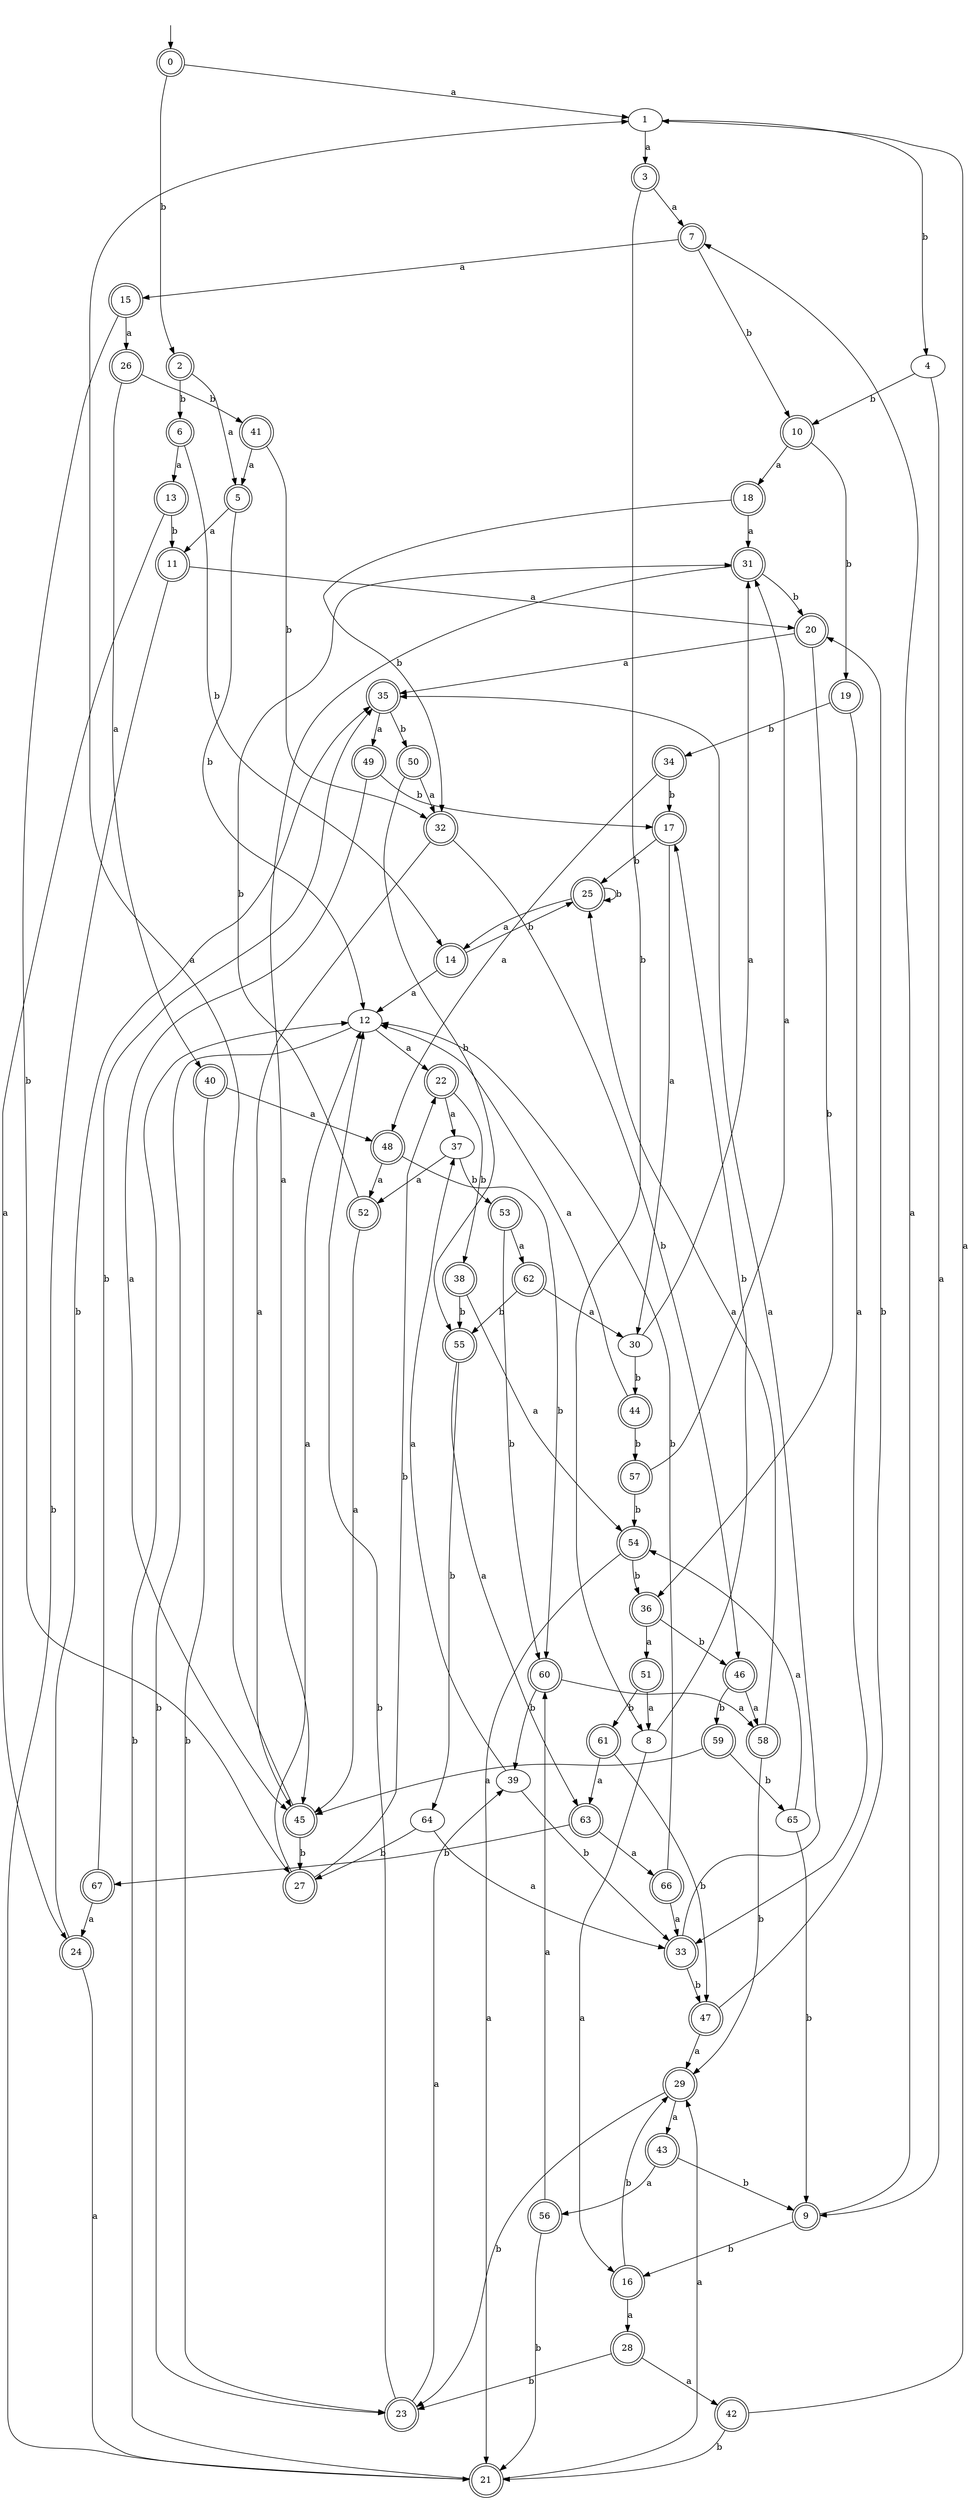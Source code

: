 digraph RandomDFA {
  __start0 [label="", shape=none];
  __start0 -> 0 [label=""];
  0 [shape=circle] [shape=doublecircle]
  0 -> 1 [label="a"]
  0 -> 2 [label="b"]
  1
  1 -> 3 [label="a"]
  1 -> 4 [label="b"]
  2 [shape=doublecircle]
  2 -> 5 [label="a"]
  2 -> 6 [label="b"]
  3 [shape=doublecircle]
  3 -> 7 [label="a"]
  3 -> 8 [label="b"]
  4
  4 -> 9 [label="a"]
  4 -> 10 [label="b"]
  5 [shape=doublecircle]
  5 -> 11 [label="a"]
  5 -> 12 [label="b"]
  6 [shape=doublecircle]
  6 -> 13 [label="a"]
  6 -> 14 [label="b"]
  7 [shape=doublecircle]
  7 -> 15 [label="a"]
  7 -> 10 [label="b"]
  8
  8 -> 16 [label="a"]
  8 -> 17 [label="b"]
  9 [shape=doublecircle]
  9 -> 7 [label="a"]
  9 -> 16 [label="b"]
  10 [shape=doublecircle]
  10 -> 18 [label="a"]
  10 -> 19 [label="b"]
  11 [shape=doublecircle]
  11 -> 20 [label="a"]
  11 -> 21 [label="b"]
  12
  12 -> 22 [label="a"]
  12 -> 23 [label="b"]
  13 [shape=doublecircle]
  13 -> 24 [label="a"]
  13 -> 11 [label="b"]
  14 [shape=doublecircle]
  14 -> 12 [label="a"]
  14 -> 25 [label="b"]
  15 [shape=doublecircle]
  15 -> 26 [label="a"]
  15 -> 27 [label="b"]
  16 [shape=doublecircle]
  16 -> 28 [label="a"]
  16 -> 29 [label="b"]
  17 [shape=doublecircle]
  17 -> 30 [label="a"]
  17 -> 25 [label="b"]
  18 [shape=doublecircle]
  18 -> 31 [label="a"]
  18 -> 32 [label="b"]
  19 [shape=doublecircle]
  19 -> 33 [label="a"]
  19 -> 34 [label="b"]
  20 [shape=doublecircle]
  20 -> 35 [label="a"]
  20 -> 36 [label="b"]
  21 [shape=doublecircle]
  21 -> 29 [label="a"]
  21 -> 12 [label="b"]
  22 [shape=doublecircle]
  22 -> 37 [label="a"]
  22 -> 38 [label="b"]
  23 [shape=doublecircle]
  23 -> 39 [label="a"]
  23 -> 12 [label="b"]
  24 [shape=doublecircle]
  24 -> 21 [label="a"]
  24 -> 35 [label="b"]
  25 [shape=doublecircle]
  25 -> 14 [label="a"]
  25 -> 25 [label="b"]
  26 [shape=doublecircle]
  26 -> 40 [label="a"]
  26 -> 41 [label="b"]
  27 [shape=doublecircle]
  27 -> 12 [label="a"]
  27 -> 22 [label="b"]
  28 [shape=doublecircle]
  28 -> 42 [label="a"]
  28 -> 23 [label="b"]
  29 [shape=doublecircle]
  29 -> 43 [label="a"]
  29 -> 23 [label="b"]
  30
  30 -> 31 [label="a"]
  30 -> 44 [label="b"]
  31 [shape=doublecircle]
  31 -> 45 [label="a"]
  31 -> 20 [label="b"]
  32 [shape=doublecircle]
  32 -> 45 [label="a"]
  32 -> 46 [label="b"]
  33 [shape=doublecircle]
  33 -> 35 [label="a"]
  33 -> 47 [label="b"]
  34 [shape=doublecircle]
  34 -> 48 [label="a"]
  34 -> 17 [label="b"]
  35 [shape=doublecircle]
  35 -> 49 [label="a"]
  35 -> 50 [label="b"]
  36 [shape=doublecircle]
  36 -> 51 [label="a"]
  36 -> 46 [label="b"]
  37
  37 -> 52 [label="a"]
  37 -> 53 [label="b"]
  38 [shape=doublecircle]
  38 -> 54 [label="a"]
  38 -> 55 [label="b"]
  39
  39 -> 37 [label="a"]
  39 -> 33 [label="b"]
  40 [shape=doublecircle]
  40 -> 48 [label="a"]
  40 -> 23 [label="b"]
  41 [shape=doublecircle]
  41 -> 5 [label="a"]
  41 -> 32 [label="b"]
  42 [shape=doublecircle]
  42 -> 1 [label="a"]
  42 -> 21 [label="b"]
  43 [shape=doublecircle]
  43 -> 56 [label="a"]
  43 -> 9 [label="b"]
  44 [shape=doublecircle]
  44 -> 12 [label="a"]
  44 -> 57 [label="b"]
  45 [shape=doublecircle]
  45 -> 1 [label="a"]
  45 -> 27 [label="b"]
  46 [shape=doublecircle]
  46 -> 58 [label="a"]
  46 -> 59 [label="b"]
  47 [shape=doublecircle]
  47 -> 29 [label="a"]
  47 -> 20 [label="b"]
  48 [shape=doublecircle]
  48 -> 52 [label="a"]
  48 -> 60 [label="b"]
  49 [shape=doublecircle]
  49 -> 45 [label="a"]
  49 -> 17 [label="b"]
  50 [shape=doublecircle]
  50 -> 32 [label="a"]
  50 -> 55 [label="b"]
  51 [shape=doublecircle]
  51 -> 8 [label="a"]
  51 -> 61 [label="b"]
  52 [shape=doublecircle]
  52 -> 45 [label="a"]
  52 -> 31 [label="b"]
  53 [shape=doublecircle]
  53 -> 62 [label="a"]
  53 -> 60 [label="b"]
  54 [shape=doublecircle]
  54 -> 21 [label="a"]
  54 -> 36 [label="b"]
  55 [shape=doublecircle]
  55 -> 63 [label="a"]
  55 -> 64 [label="b"]
  56 [shape=doublecircle]
  56 -> 60 [label="a"]
  56 -> 21 [label="b"]
  57 [shape=doublecircle]
  57 -> 31 [label="a"]
  57 -> 54 [label="b"]
  58 [shape=doublecircle]
  58 -> 25 [label="a"]
  58 -> 29 [label="b"]
  59 [shape=doublecircle]
  59 -> 45 [label="a"]
  59 -> 65 [label="b"]
  60 [shape=doublecircle]
  60 -> 58 [label="a"]
  60 -> 39 [label="b"]
  61 [shape=doublecircle]
  61 -> 63 [label="a"]
  61 -> 47 [label="b"]
  62 [shape=doublecircle]
  62 -> 30 [label="a"]
  62 -> 55 [label="b"]
  63 [shape=doublecircle]
  63 -> 66 [label="a"]
  63 -> 67 [label="b"]
  64
  64 -> 33 [label="a"]
  64 -> 27 [label="b"]
  65
  65 -> 54 [label="a"]
  65 -> 9 [label="b"]
  66 [shape=doublecircle]
  66 -> 33 [label="a"]
  66 -> 12 [label="b"]
  67 [shape=doublecircle]
  67 -> 24 [label="a"]
  67 -> 35 [label="b"]
}
